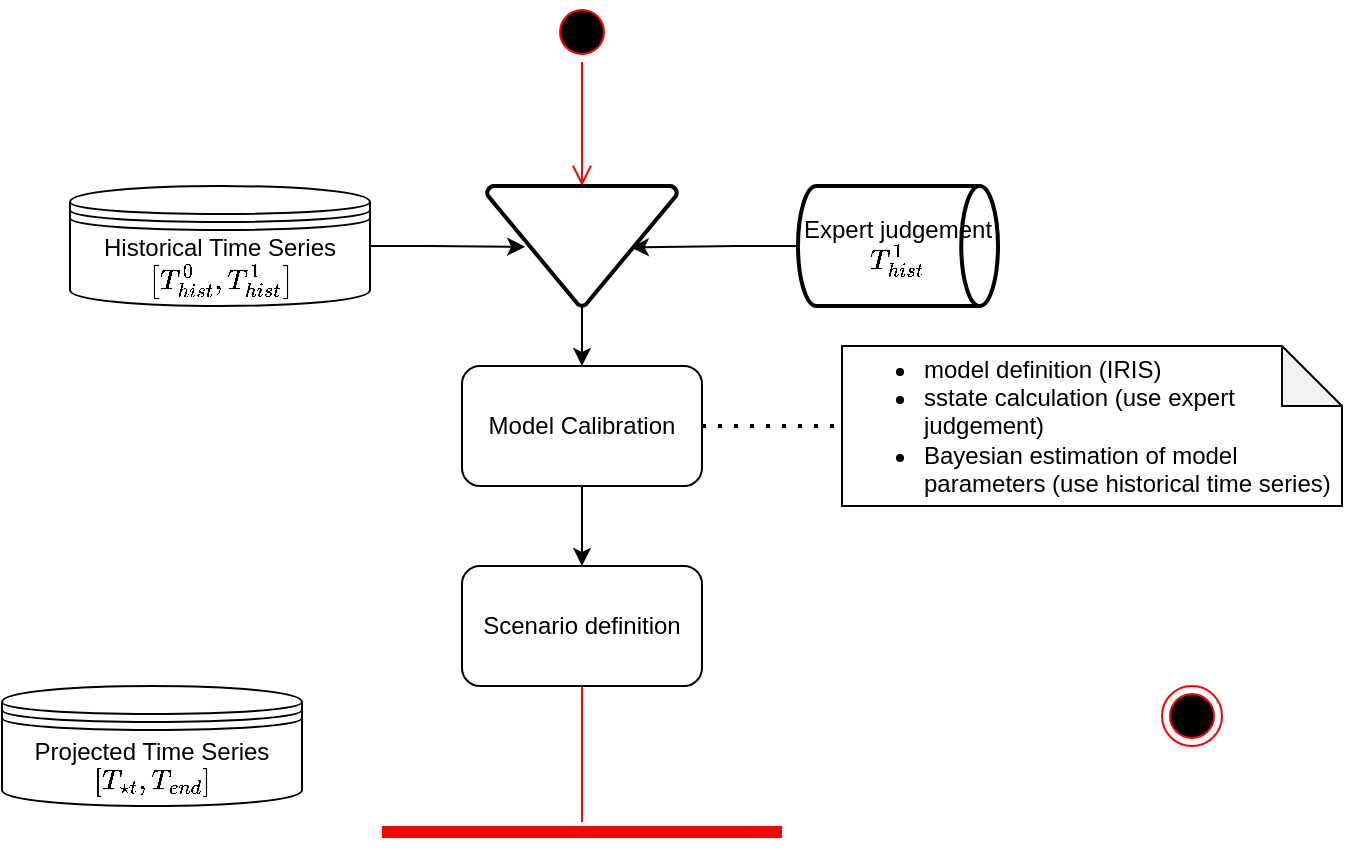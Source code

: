 <mxfile version="22.1.4" type="github">
  <diagram name="Page-1" id="4cjOTsyZxsAdYfcg_B9H">
    <mxGraphModel dx="1050" dy="542" grid="1" gridSize="10" guides="1" tooltips="1" connect="1" arrows="1" fold="1" page="1" pageScale="1" pageWidth="850" pageHeight="1100" math="1" shadow="0">
      <root>
        <mxCell id="0" />
        <mxCell id="1" parent="0" />
        <mxCell id="4ZAL9wbFRdzYvc97d1ax-1" value="Model Calibration" style="rounded=1;whiteSpace=wrap;html=1;" vertex="1" parent="1">
          <mxGeometry x="280" y="202" width="120" height="60" as="geometry" />
        </mxCell>
        <mxCell id="4ZAL9wbFRdzYvc97d1ax-2" value="" style="shape=line;html=1;strokeWidth=6;strokeColor=#ff0000;" vertex="1" parent="1">
          <mxGeometry x="240" y="430" width="200" height="10" as="geometry" />
        </mxCell>
        <mxCell id="4ZAL9wbFRdzYvc97d1ax-3" value="" style="edgeStyle=orthogonalEdgeStyle;html=1;verticalAlign=bottom;endArrow=open;endSize=8;strokeColor=#ff0000;rounded=0;" edge="1" source="4ZAL9wbFRdzYvc97d1ax-2" parent="1">
          <mxGeometry relative="1" as="geometry">
            <mxPoint x="340" y="350" as="targetPoint" />
          </mxGeometry>
        </mxCell>
        <mxCell id="4ZAL9wbFRdzYvc97d1ax-4" value="" style="ellipse;html=1;shape=startState;fillColor=#000000;strokeColor=#ff0000;" vertex="1" parent="1">
          <mxGeometry x="325" y="20" width="30" height="30" as="geometry" />
        </mxCell>
        <mxCell id="4ZAL9wbFRdzYvc97d1ax-5" value="" style="edgeStyle=orthogonalEdgeStyle;html=1;verticalAlign=bottom;endArrow=open;endSize=8;strokeColor=#ff0000;rounded=0;entryX=0.5;entryY=0;entryDx=0;entryDy=0;entryPerimeter=0;" edge="1" source="4ZAL9wbFRdzYvc97d1ax-4" parent="1" target="4ZAL9wbFRdzYvc97d1ax-23">
          <mxGeometry relative="1" as="geometry">
            <mxPoint x="585" y="140" as="targetPoint" />
          </mxGeometry>
        </mxCell>
        <mxCell id="4ZAL9wbFRdzYvc97d1ax-6" value="" style="ellipse;html=1;shape=endState;fillColor=#000000;strokeColor=#ff0000;" vertex="1" parent="1">
          <mxGeometry x="630" y="362" width="30" height="30" as="geometry" />
        </mxCell>
        <mxCell id="4ZAL9wbFRdzYvc97d1ax-9" style="edgeStyle=orthogonalEdgeStyle;rounded=0;orthogonalLoop=1;jettySize=auto;html=1;entryX=0.201;entryY=0.507;entryDx=0;entryDy=0;exitX=1;exitY=0.5;exitDx=0;exitDy=0;entryPerimeter=0;" edge="1" parent="1" source="4ZAL9wbFRdzYvc97d1ax-19" target="4ZAL9wbFRdzYvc97d1ax-23">
          <mxGeometry relative="1" as="geometry">
            <mxPoint x="190" y="142" as="sourcePoint" />
          </mxGeometry>
        </mxCell>
        <mxCell id="4ZAL9wbFRdzYvc97d1ax-11" style="edgeStyle=orthogonalEdgeStyle;rounded=0;orthogonalLoop=1;jettySize=auto;html=1;entryX=0.5;entryY=0;entryDx=0;entryDy=0;" edge="1" parent="1" source="4ZAL9wbFRdzYvc97d1ax-1" target="4ZAL9wbFRdzYvc97d1ax-12">
          <mxGeometry relative="1" as="geometry" />
        </mxCell>
        <mxCell id="4ZAL9wbFRdzYvc97d1ax-12" value="Scenario definition" style="rounded=1;whiteSpace=wrap;html=1;" vertex="1" parent="1">
          <mxGeometry x="280" y="302" width="120" height="60" as="geometry" />
        </mxCell>
        <mxCell id="4ZAL9wbFRdzYvc97d1ax-17" value="&lt;div style=&quot;text-align: left;&quot;&gt;&lt;ul&gt;&lt;li&gt;&lt;span style=&quot;background-color: initial;&quot;&gt;model definition (IRIS)&lt;/span&gt;&lt;/li&gt;&lt;li&gt;&lt;span style=&quot;background-color: initial;&quot;&gt;sstate calculation (use expert judgement)&lt;/span&gt;&lt;/li&gt;&lt;li&gt;&lt;span style=&quot;background-color: initial;&quot;&gt;Bayesian estimation of model parameters (use historical time series)&lt;/span&gt;&lt;/li&gt;&lt;/ul&gt;&lt;/div&gt;" style="shape=note;whiteSpace=wrap;html=1;backgroundOutline=1;darkOpacity=0.05;" vertex="1" parent="1">
          <mxGeometry x="470" y="192" width="250" height="80" as="geometry" />
        </mxCell>
        <mxCell id="4ZAL9wbFRdzYvc97d1ax-18" value="" style="endArrow=none;dashed=1;html=1;dashPattern=1 3;strokeWidth=2;rounded=0;exitX=1;exitY=0.5;exitDx=0;exitDy=0;entryX=0;entryY=0.5;entryDx=0;entryDy=0;entryPerimeter=0;" edge="1" parent="1" source="4ZAL9wbFRdzYvc97d1ax-1" target="4ZAL9wbFRdzYvc97d1ax-17">
          <mxGeometry width="50" height="50" relative="1" as="geometry">
            <mxPoint x="490" y="342" as="sourcePoint" />
            <mxPoint x="540" y="292" as="targetPoint" />
          </mxGeometry>
        </mxCell>
        <mxCell id="4ZAL9wbFRdzYvc97d1ax-19" value="Historical Time Series&lt;br style=&quot;border-color: var(--border-color);&quot;&gt;`[T_{hist}^0,T_{hist}^1]`" style="shape=datastore;whiteSpace=wrap;html=1;" vertex="1" parent="1">
          <mxGeometry x="84" y="112" width="150" height="60" as="geometry" />
        </mxCell>
        <mxCell id="4ZAL9wbFRdzYvc97d1ax-20" value="Projected Time Series&lt;br style=&quot;border-color: var(--border-color);&quot;&gt;`[T_{start},T_{end}]`" style="shape=datastore;whiteSpace=wrap;html=1;" vertex="1" parent="1">
          <mxGeometry x="50" y="362" width="150" height="60" as="geometry" />
        </mxCell>
        <mxCell id="4ZAL9wbFRdzYvc97d1ax-22" value="Expert judgement `T_{hist}^1`" style="strokeWidth=2;html=1;shape=mxgraph.flowchart.direct_data;whiteSpace=wrap;" vertex="1" parent="1">
          <mxGeometry x="448" y="112" width="100" height="60" as="geometry" />
        </mxCell>
        <mxCell id="4ZAL9wbFRdzYvc97d1ax-26" style="edgeStyle=orthogonalEdgeStyle;rounded=0;orthogonalLoop=1;jettySize=auto;html=1;entryX=0.5;entryY=0;entryDx=0;entryDy=0;" edge="1" parent="1" source="4ZAL9wbFRdzYvc97d1ax-23" target="4ZAL9wbFRdzYvc97d1ax-1">
          <mxGeometry relative="1" as="geometry" />
        </mxCell>
        <mxCell id="4ZAL9wbFRdzYvc97d1ax-23" value="" style="strokeWidth=2;html=1;shape=mxgraph.flowchart.merge_or_storage;whiteSpace=wrap;" vertex="1" parent="1">
          <mxGeometry x="292.5" y="112" width="95" height="60" as="geometry" />
        </mxCell>
        <mxCell id="4ZAL9wbFRdzYvc97d1ax-24" style="edgeStyle=orthogonalEdgeStyle;rounded=0;orthogonalLoop=1;jettySize=auto;html=1;entryX=0.757;entryY=0.513;entryDx=0;entryDy=0;entryPerimeter=0;" edge="1" parent="1" source="4ZAL9wbFRdzYvc97d1ax-22" target="4ZAL9wbFRdzYvc97d1ax-23">
          <mxGeometry relative="1" as="geometry" />
        </mxCell>
      </root>
    </mxGraphModel>
  </diagram>
</mxfile>
